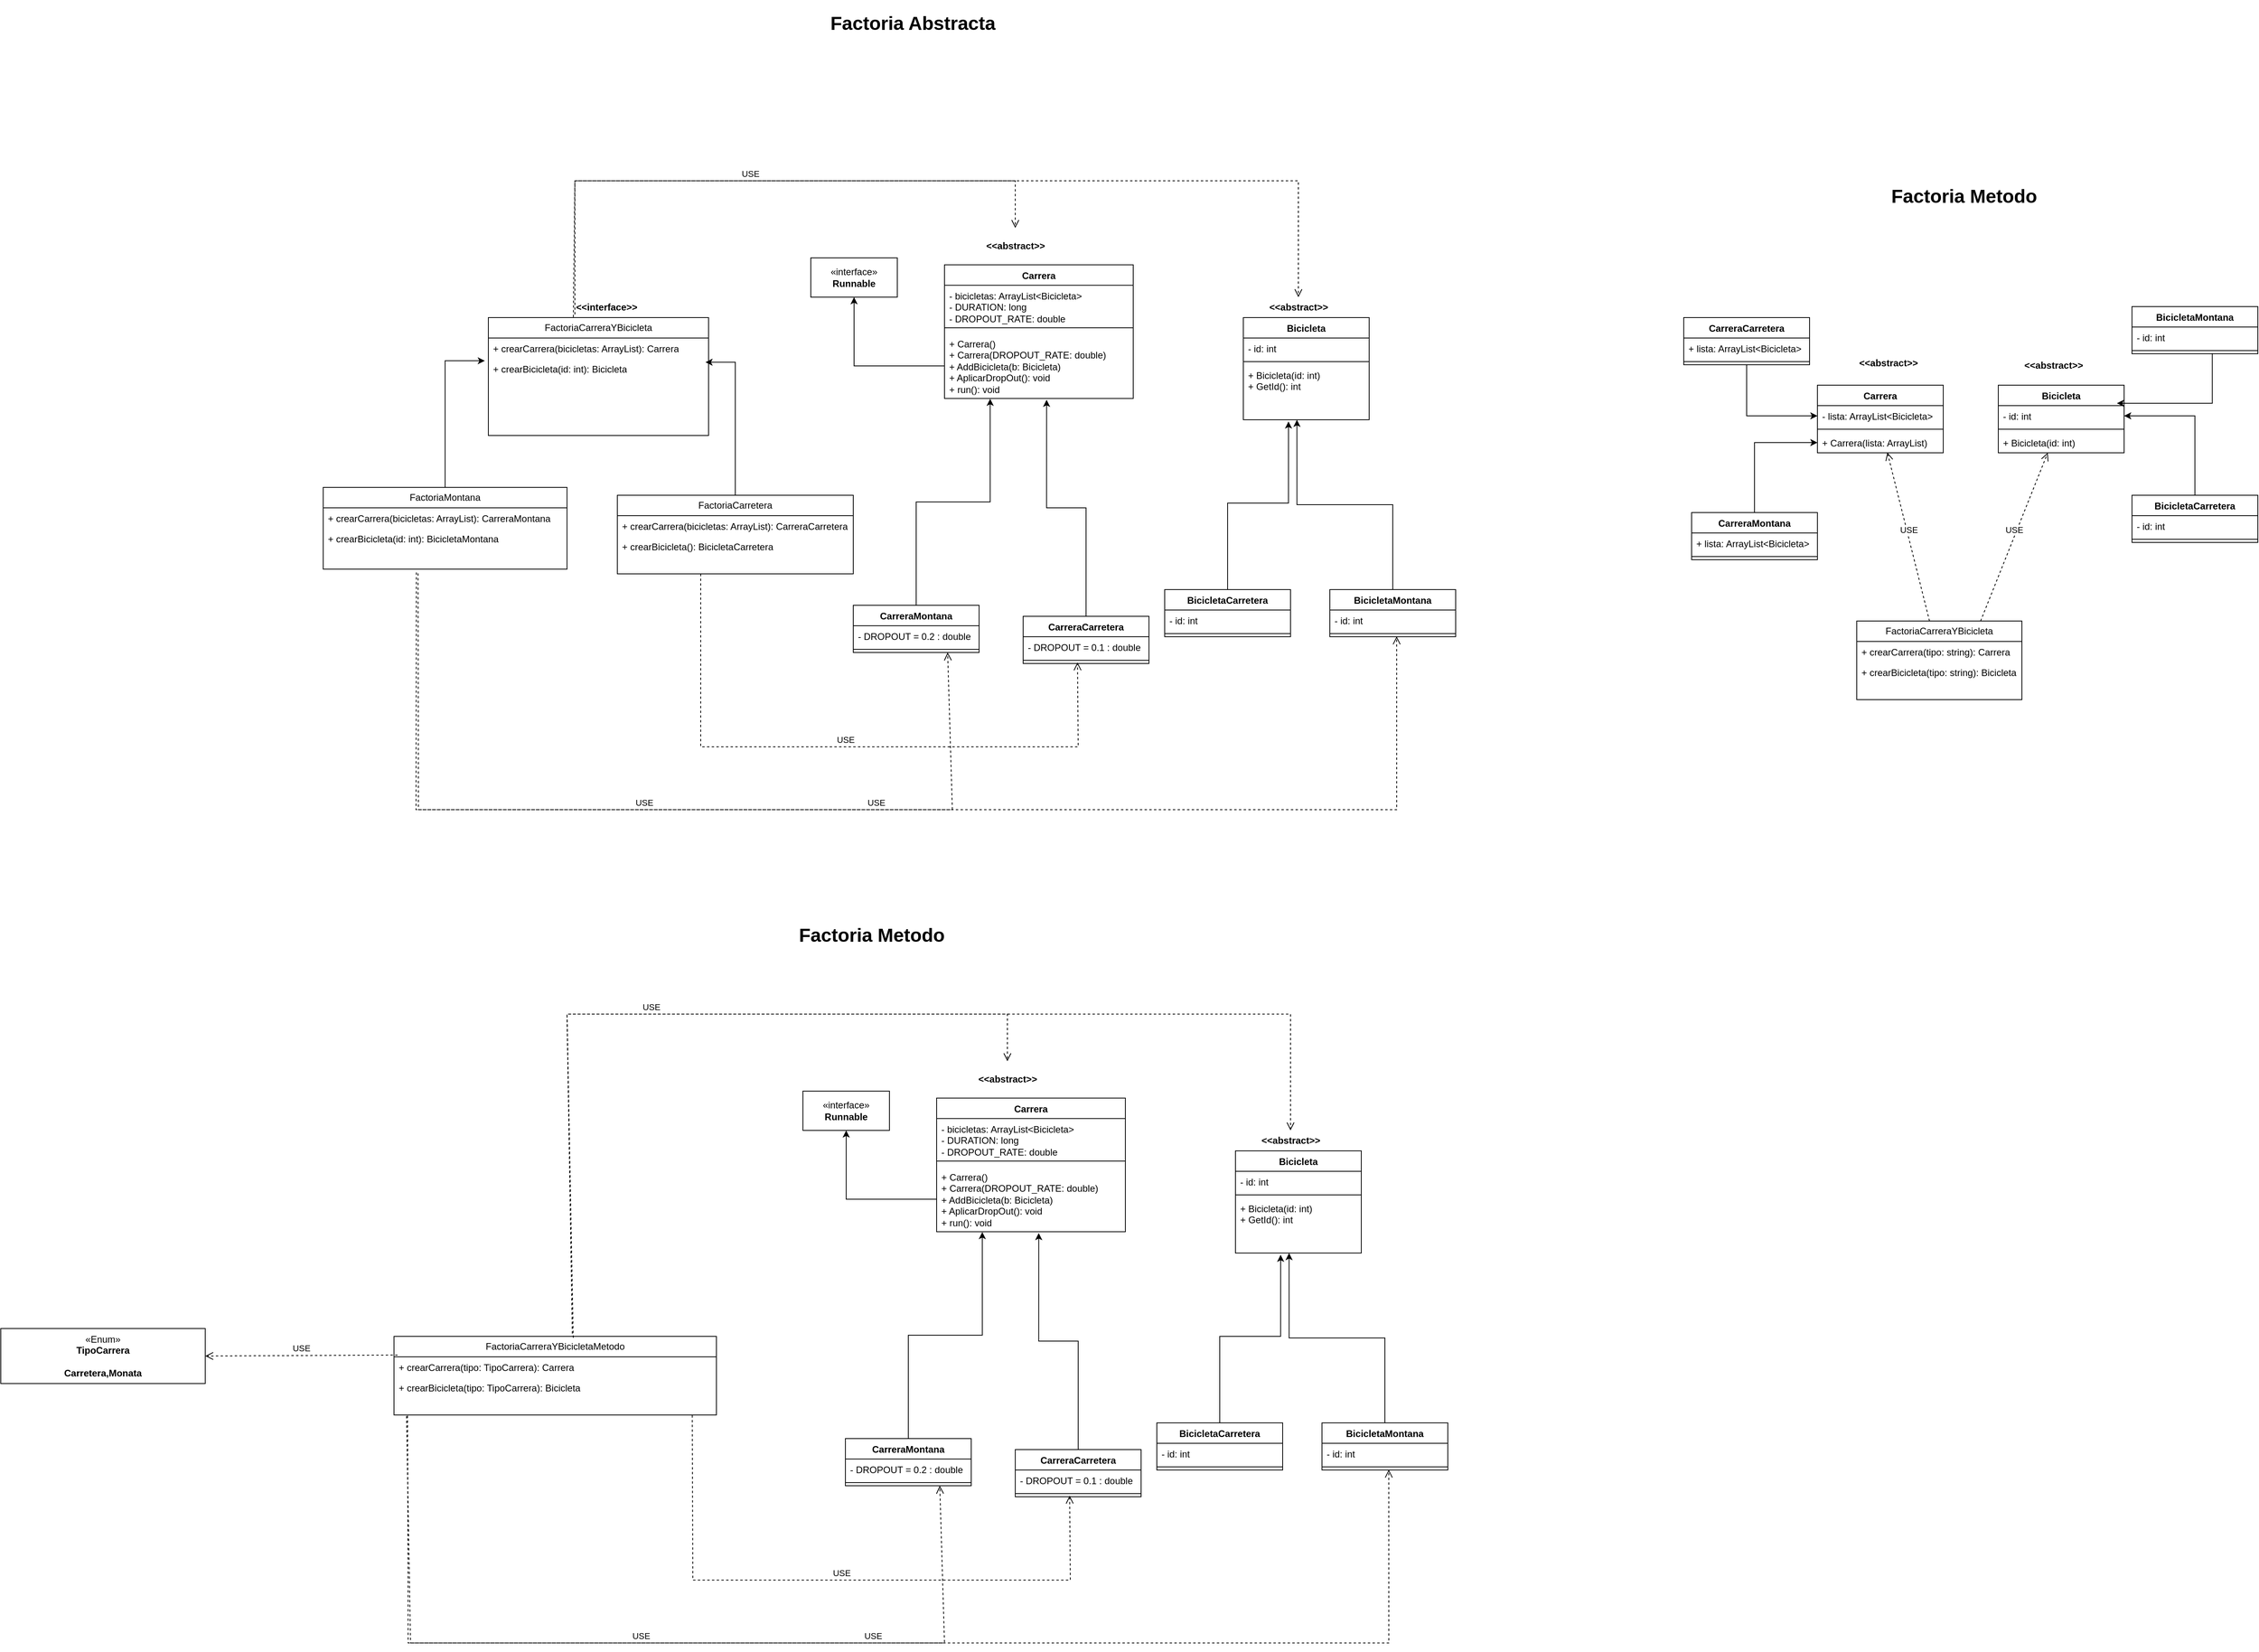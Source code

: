 <mxfile version="23.1.5" type="device">
  <diagram id="C5RBs43oDa-KdzZeNtuy" name="Page-1">
    <mxGraphModel dx="2347" dy="1071" grid="1" gridSize="10" guides="1" tooltips="1" connect="1" arrows="1" fold="1" page="0" pageScale="1" pageWidth="827" pageHeight="1169" math="0" shadow="0">
      <root>
        <mxCell id="WIyWlLk6GJQsqaUBKTNV-0" />
        <mxCell id="WIyWlLk6GJQsqaUBKTNV-1" parent="WIyWlLk6GJQsqaUBKTNV-0" />
        <mxCell id="eIwMA6RZp4UQQGY7Jjtt-12" value="FactoriaMontana" style="swimlane;fontStyle=0;childLayout=stackLayout;horizontal=1;startSize=26;fillColor=none;horizontalStack=0;resizeParent=1;resizeParentMax=0;resizeLast=0;collapsible=1;marginBottom=0;whiteSpace=wrap;html=1;" parent="WIyWlLk6GJQsqaUBKTNV-1" vertex="1">
          <mxGeometry x="-600" y="510" width="310" height="104" as="geometry" />
        </mxCell>
        <mxCell id="eIwMA6RZp4UQQGY7Jjtt-13" value="+ crearCarrera(bicicletas: ArrayList): CarreraMontana" style="text;strokeColor=none;fillColor=none;align=left;verticalAlign=top;spacingLeft=4;spacingRight=4;overflow=hidden;rotatable=0;points=[[0,0.5],[1,0.5]];portConstraint=eastwest;whiteSpace=wrap;html=1;" parent="eIwMA6RZp4UQQGY7Jjtt-12" vertex="1">
          <mxGeometry y="26" width="310" height="26" as="geometry" />
        </mxCell>
        <mxCell id="eIwMA6RZp4UQQGY7Jjtt-14" value="+ crearBicicleta(id: int): BicicletaMontana" style="text;strokeColor=none;fillColor=none;align=left;verticalAlign=top;spacingLeft=4;spacingRight=4;overflow=hidden;rotatable=0;points=[[0,0.5],[1,0.5]];portConstraint=eastwest;whiteSpace=wrap;html=1;" parent="eIwMA6RZp4UQQGY7Jjtt-12" vertex="1">
          <mxGeometry y="52" width="310" height="52" as="geometry" />
        </mxCell>
        <mxCell id="eIwMA6RZp4UQQGY7Jjtt-15" value="FactoriaCarretera" style="swimlane;fontStyle=0;childLayout=stackLayout;horizontal=1;startSize=26;fillColor=none;horizontalStack=0;resizeParent=1;resizeParentMax=0;resizeLast=0;collapsible=1;marginBottom=0;whiteSpace=wrap;html=1;" parent="WIyWlLk6GJQsqaUBKTNV-1" vertex="1">
          <mxGeometry x="-226" y="520" width="300" height="100" as="geometry" />
        </mxCell>
        <mxCell id="eIwMA6RZp4UQQGY7Jjtt-16" value="+ crearCarrera(bicicletas: ArrayList): CarreraCarretera" style="text;strokeColor=none;fillColor=none;align=left;verticalAlign=top;spacingLeft=4;spacingRight=4;overflow=hidden;rotatable=0;points=[[0,0.5],[1,0.5]];portConstraint=eastwest;whiteSpace=wrap;html=1;" parent="eIwMA6RZp4UQQGY7Jjtt-15" vertex="1">
          <mxGeometry y="26" width="300" height="26" as="geometry" />
        </mxCell>
        <mxCell id="eIwMA6RZp4UQQGY7Jjtt-17" value="+ crearBicicleta(): BicicletaCarretera" style="text;strokeColor=none;fillColor=none;align=left;verticalAlign=top;spacingLeft=4;spacingRight=4;overflow=hidden;rotatable=0;points=[[0,0.5],[1,0.5]];portConstraint=eastwest;whiteSpace=wrap;html=1;" parent="eIwMA6RZp4UQQGY7Jjtt-15" vertex="1">
          <mxGeometry y="52" width="300" height="48" as="geometry" />
        </mxCell>
        <mxCell id="eIwMA6RZp4UQQGY7Jjtt-20" style="edgeStyle=orthogonalEdgeStyle;rounded=0;orthogonalLoop=1;jettySize=auto;html=1;entryX=-0.016;entryY=0.03;entryDx=0;entryDy=0;entryPerimeter=0;" parent="WIyWlLk6GJQsqaUBKTNV-1" source="eIwMA6RZp4UQQGY7Jjtt-12" target="eIwMA6RZp4UQQGY7Jjtt-2" edge="1">
          <mxGeometry relative="1" as="geometry" />
        </mxCell>
        <mxCell id="eIwMA6RZp4UQQGY7Jjtt-21" style="edgeStyle=orthogonalEdgeStyle;rounded=0;orthogonalLoop=1;jettySize=auto;html=1;entryX=0.986;entryY=0.049;entryDx=0;entryDy=0;entryPerimeter=0;" parent="WIyWlLk6GJQsqaUBKTNV-1" source="eIwMA6RZp4UQQGY7Jjtt-15" target="eIwMA6RZp4UQQGY7Jjtt-2" edge="1">
          <mxGeometry relative="1" as="geometry" />
        </mxCell>
        <mxCell id="eIwMA6RZp4UQQGY7Jjtt-30" style="edgeStyle=orthogonalEdgeStyle;rounded=0;orthogonalLoop=1;jettySize=auto;html=1;entryX=0.242;entryY=1.005;entryDx=0;entryDy=0;entryPerimeter=0;" parent="WIyWlLk6GJQsqaUBKTNV-1" source="eIwMA6RZp4UQQGY7Jjtt-22" target="eIwMA6RZp4UQQGY7Jjtt-7" edge="1">
          <mxGeometry relative="1" as="geometry" />
        </mxCell>
        <mxCell id="eIwMA6RZp4UQQGY7Jjtt-22" value="CarreraMontana" style="swimlane;fontStyle=1;align=center;verticalAlign=top;childLayout=stackLayout;horizontal=1;startSize=26;horizontalStack=0;resizeParent=1;resizeParentMax=0;resizeLast=0;collapsible=1;marginBottom=0;whiteSpace=wrap;html=1;" parent="WIyWlLk6GJQsqaUBKTNV-1" vertex="1">
          <mxGeometry x="74" y="660" width="160" height="60" as="geometry" />
        </mxCell>
        <mxCell id="eIwMA6RZp4UQQGY7Jjtt-23" value="- DROPOUT = 0.2 : double" style="text;strokeColor=none;fillColor=none;align=left;verticalAlign=top;spacingLeft=4;spacingRight=4;overflow=hidden;rotatable=0;points=[[0,0.5],[1,0.5]];portConstraint=eastwest;whiteSpace=wrap;html=1;" parent="eIwMA6RZp4UQQGY7Jjtt-22" vertex="1">
          <mxGeometry y="26" width="160" height="26" as="geometry" />
        </mxCell>
        <mxCell id="eIwMA6RZp4UQQGY7Jjtt-24" value="" style="line;strokeWidth=1;fillColor=none;align=left;verticalAlign=middle;spacingTop=-1;spacingLeft=3;spacingRight=3;rotatable=0;labelPosition=right;points=[];portConstraint=eastwest;strokeColor=inherit;" parent="eIwMA6RZp4UQQGY7Jjtt-22" vertex="1">
          <mxGeometry y="52" width="160" height="8" as="geometry" />
        </mxCell>
        <mxCell id="eIwMA6RZp4UQQGY7Jjtt-26" value="CarreraCarretera" style="swimlane;fontStyle=1;align=center;verticalAlign=top;childLayout=stackLayout;horizontal=1;startSize=26;horizontalStack=0;resizeParent=1;resizeParentMax=0;resizeLast=0;collapsible=1;marginBottom=0;whiteSpace=wrap;html=1;" parent="WIyWlLk6GJQsqaUBKTNV-1" vertex="1">
          <mxGeometry x="290" y="674" width="160" height="60" as="geometry" />
        </mxCell>
        <mxCell id="eIwMA6RZp4UQQGY7Jjtt-27" value="- DROPOUT = 0.1 : double" style="text;strokeColor=none;fillColor=none;align=left;verticalAlign=top;spacingLeft=4;spacingRight=4;overflow=hidden;rotatable=0;points=[[0,0.5],[1,0.5]];portConstraint=eastwest;whiteSpace=wrap;html=1;" parent="eIwMA6RZp4UQQGY7Jjtt-26" vertex="1">
          <mxGeometry y="26" width="160" height="26" as="geometry" />
        </mxCell>
        <mxCell id="eIwMA6RZp4UQQGY7Jjtt-28" value="" style="line;strokeWidth=1;fillColor=none;align=left;verticalAlign=middle;spacingTop=-1;spacingLeft=3;spacingRight=3;rotatable=0;labelPosition=right;points=[];portConstraint=eastwest;strokeColor=inherit;" parent="eIwMA6RZp4UQQGY7Jjtt-26" vertex="1">
          <mxGeometry y="52" width="160" height="8" as="geometry" />
        </mxCell>
        <mxCell id="eIwMA6RZp4UQQGY7Jjtt-31" style="edgeStyle=orthogonalEdgeStyle;rounded=0;orthogonalLoop=1;jettySize=auto;html=1;entryX=0.541;entryY=1.02;entryDx=0;entryDy=0;entryPerimeter=0;" parent="WIyWlLk6GJQsqaUBKTNV-1" source="eIwMA6RZp4UQQGY7Jjtt-26" target="eIwMA6RZp4UQQGY7Jjtt-7" edge="1">
          <mxGeometry relative="1" as="geometry">
            <mxPoint x="310" y="400" as="targetPoint" />
            <Array as="points">
              <mxPoint x="370" y="536" />
              <mxPoint x="320" y="536" />
            </Array>
          </mxGeometry>
        </mxCell>
        <mxCell id="eIwMA6RZp4UQQGY7Jjtt-41" style="edgeStyle=orthogonalEdgeStyle;rounded=0;orthogonalLoop=1;jettySize=auto;html=1;entryX=0.359;entryY=1.031;entryDx=0;entryDy=0;entryPerimeter=0;" parent="WIyWlLk6GJQsqaUBKTNV-1" source="eIwMA6RZp4UQQGY7Jjtt-32" target="eIwMA6RZp4UQQGY7Jjtt-11" edge="1">
          <mxGeometry relative="1" as="geometry">
            <Array as="points">
              <mxPoint x="550" y="530" />
              <mxPoint x="627" y="530" />
            </Array>
          </mxGeometry>
        </mxCell>
        <mxCell id="eIwMA6RZp4UQQGY7Jjtt-32" value="BicicletaCarretera" style="swimlane;fontStyle=1;align=center;verticalAlign=top;childLayout=stackLayout;horizontal=1;startSize=26;horizontalStack=0;resizeParent=1;resizeParentMax=0;resizeLast=0;collapsible=1;marginBottom=0;whiteSpace=wrap;html=1;" parent="WIyWlLk6GJQsqaUBKTNV-1" vertex="1">
          <mxGeometry x="470" y="640" width="160" height="60" as="geometry" />
        </mxCell>
        <mxCell id="eIwMA6RZp4UQQGY7Jjtt-33" value="- id: int" style="text;strokeColor=none;fillColor=none;align=left;verticalAlign=top;spacingLeft=4;spacingRight=4;overflow=hidden;rotatable=0;points=[[0,0.5],[1,0.5]];portConstraint=eastwest;whiteSpace=wrap;html=1;" parent="eIwMA6RZp4UQQGY7Jjtt-32" vertex="1">
          <mxGeometry y="26" width="160" height="26" as="geometry" />
        </mxCell>
        <mxCell id="eIwMA6RZp4UQQGY7Jjtt-34" value="" style="line;strokeWidth=1;fillColor=none;align=left;verticalAlign=middle;spacingTop=-1;spacingLeft=3;spacingRight=3;rotatable=0;labelPosition=right;points=[];portConstraint=eastwest;strokeColor=inherit;" parent="eIwMA6RZp4UQQGY7Jjtt-32" vertex="1">
          <mxGeometry y="52" width="160" height="8" as="geometry" />
        </mxCell>
        <mxCell id="eIwMA6RZp4UQQGY7Jjtt-40" style="edgeStyle=orthogonalEdgeStyle;rounded=0;orthogonalLoop=1;jettySize=auto;html=1;entryX=0.426;entryY=1;entryDx=0;entryDy=0;entryPerimeter=0;" parent="WIyWlLk6GJQsqaUBKTNV-1" source="eIwMA6RZp4UQQGY7Jjtt-36" target="eIwMA6RZp4UQQGY7Jjtt-11" edge="1">
          <mxGeometry relative="1" as="geometry" />
        </mxCell>
        <mxCell id="eIwMA6RZp4UQQGY7Jjtt-36" value="BicicletaMontana" style="swimlane;fontStyle=1;align=center;verticalAlign=top;childLayout=stackLayout;horizontal=1;startSize=26;horizontalStack=0;resizeParent=1;resizeParentMax=0;resizeLast=0;collapsible=1;marginBottom=0;whiteSpace=wrap;html=1;" parent="WIyWlLk6GJQsqaUBKTNV-1" vertex="1">
          <mxGeometry x="680" y="640" width="160" height="60" as="geometry" />
        </mxCell>
        <mxCell id="eIwMA6RZp4UQQGY7Jjtt-37" value="- id: int" style="text;strokeColor=none;fillColor=none;align=left;verticalAlign=top;spacingLeft=4;spacingRight=4;overflow=hidden;rotatable=0;points=[[0,0.5],[1,0.5]];portConstraint=eastwest;whiteSpace=wrap;html=1;" parent="eIwMA6RZp4UQQGY7Jjtt-36" vertex="1">
          <mxGeometry y="26" width="160" height="26" as="geometry" />
        </mxCell>
        <mxCell id="eIwMA6RZp4UQQGY7Jjtt-38" value="" style="line;strokeWidth=1;fillColor=none;align=left;verticalAlign=middle;spacingTop=-1;spacingLeft=3;spacingRight=3;rotatable=0;labelPosition=right;points=[];portConstraint=eastwest;strokeColor=inherit;" parent="eIwMA6RZp4UQQGY7Jjtt-36" vertex="1">
          <mxGeometry y="52" width="160" height="8" as="geometry" />
        </mxCell>
        <mxCell id="eIwMA6RZp4UQQGY7Jjtt-48" value="&lt;h1&gt;Factoria Abstracta&lt;/h1&gt;&lt;p&gt;&lt;br&gt;&lt;/p&gt;" style="text;html=1;spacing=5;spacingTop=-20;whiteSpace=wrap;overflow=hidden;rounded=0;" parent="WIyWlLk6GJQsqaUBKTNV-1" vertex="1">
          <mxGeometry x="40" y="-100" width="323" height="64" as="geometry" />
        </mxCell>
        <mxCell id="eIwMA6RZp4UQQGY7Jjtt-49" value="FactoriaCarreraYBicicleta" style="swimlane;fontStyle=0;childLayout=stackLayout;horizontal=1;startSize=26;fillColor=none;horizontalStack=0;resizeParent=1;resizeParentMax=0;resizeLast=0;collapsible=1;marginBottom=0;whiteSpace=wrap;html=1;" parent="WIyWlLk6GJQsqaUBKTNV-1" vertex="1">
          <mxGeometry x="1350" y="680" width="210" height="100" as="geometry" />
        </mxCell>
        <mxCell id="eIwMA6RZp4UQQGY7Jjtt-50" value="+ crearCarrera(tipo: string): Carrera" style="text;strokeColor=none;fillColor=none;align=left;verticalAlign=top;spacingLeft=4;spacingRight=4;overflow=hidden;rotatable=0;points=[[0,0.5],[1,0.5]];portConstraint=eastwest;whiteSpace=wrap;html=1;" parent="eIwMA6RZp4UQQGY7Jjtt-49" vertex="1">
          <mxGeometry y="26" width="210" height="26" as="geometry" />
        </mxCell>
        <mxCell id="eIwMA6RZp4UQQGY7Jjtt-51" value="+ crearBicicleta(tipo: string): Bicicleta" style="text;strokeColor=none;fillColor=none;align=left;verticalAlign=top;spacingLeft=4;spacingRight=4;overflow=hidden;rotatable=0;points=[[0,0.5],[1,0.5]];portConstraint=eastwest;whiteSpace=wrap;html=1;" parent="eIwMA6RZp4UQQGY7Jjtt-49" vertex="1">
          <mxGeometry y="52" width="210" height="48" as="geometry" />
        </mxCell>
        <mxCell id="eIwMA6RZp4UQQGY7Jjtt-52" value="Carrera&lt;div&gt;&lt;br/&gt;&lt;/div&gt;" style="swimlane;fontStyle=1;align=center;verticalAlign=top;childLayout=stackLayout;horizontal=1;startSize=26;horizontalStack=0;resizeParent=1;resizeParentMax=0;resizeLast=0;collapsible=1;marginBottom=0;whiteSpace=wrap;html=1;" parent="WIyWlLk6GJQsqaUBKTNV-1" vertex="1">
          <mxGeometry x="1300" y="380" width="160" height="86" as="geometry" />
        </mxCell>
        <mxCell id="eIwMA6RZp4UQQGY7Jjtt-53" value="- lista: ArrayList&amp;lt;Bicicleta&amp;gt;" style="text;strokeColor=none;fillColor=none;align=left;verticalAlign=top;spacingLeft=4;spacingRight=4;overflow=hidden;rotatable=0;points=[[0,0.5],[1,0.5]];portConstraint=eastwest;whiteSpace=wrap;html=1;" parent="eIwMA6RZp4UQQGY7Jjtt-52" vertex="1">
          <mxGeometry y="26" width="160" height="26" as="geometry" />
        </mxCell>
        <mxCell id="eIwMA6RZp4UQQGY7Jjtt-54" value="" style="line;strokeWidth=1;fillColor=none;align=left;verticalAlign=middle;spacingTop=-1;spacingLeft=3;spacingRight=3;rotatable=0;labelPosition=right;points=[];portConstraint=eastwest;strokeColor=inherit;" parent="eIwMA6RZp4UQQGY7Jjtt-52" vertex="1">
          <mxGeometry y="52" width="160" height="8" as="geometry" />
        </mxCell>
        <mxCell id="eIwMA6RZp4UQQGY7Jjtt-55" value="+ Carrera(lista: ArrayList)" style="text;strokeColor=none;fillColor=none;align=left;verticalAlign=top;spacingLeft=4;spacingRight=4;overflow=hidden;rotatable=0;points=[[0,0.5],[1,0.5]];portConstraint=eastwest;whiteSpace=wrap;html=1;" parent="eIwMA6RZp4UQQGY7Jjtt-52" vertex="1">
          <mxGeometry y="60" width="160" height="26" as="geometry" />
        </mxCell>
        <mxCell id="eIwMA6RZp4UQQGY7Jjtt-56" value="Bicicleta&lt;div&gt;&lt;br/&gt;&lt;/div&gt;" style="swimlane;fontStyle=1;align=center;verticalAlign=top;childLayout=stackLayout;horizontal=1;startSize=26;horizontalStack=0;resizeParent=1;resizeParentMax=0;resizeLast=0;collapsible=1;marginBottom=0;whiteSpace=wrap;html=1;" parent="WIyWlLk6GJQsqaUBKTNV-1" vertex="1">
          <mxGeometry x="1530" y="380" width="160" height="86" as="geometry" />
        </mxCell>
        <mxCell id="eIwMA6RZp4UQQGY7Jjtt-57" value="- id: int" style="text;strokeColor=none;fillColor=none;align=left;verticalAlign=top;spacingLeft=4;spacingRight=4;overflow=hidden;rotatable=0;points=[[0,0.5],[1,0.5]];portConstraint=eastwest;whiteSpace=wrap;html=1;" parent="eIwMA6RZp4UQQGY7Jjtt-56" vertex="1">
          <mxGeometry y="26" width="160" height="26" as="geometry" />
        </mxCell>
        <mxCell id="eIwMA6RZp4UQQGY7Jjtt-58" value="" style="line;strokeWidth=1;fillColor=none;align=left;verticalAlign=middle;spacingTop=-1;spacingLeft=3;spacingRight=3;rotatable=0;labelPosition=right;points=[];portConstraint=eastwest;strokeColor=inherit;" parent="eIwMA6RZp4UQQGY7Jjtt-56" vertex="1">
          <mxGeometry y="52" width="160" height="8" as="geometry" />
        </mxCell>
        <mxCell id="eIwMA6RZp4UQQGY7Jjtt-59" value="+ Bicicleta(id: int)" style="text;strokeColor=none;fillColor=none;align=left;verticalAlign=top;spacingLeft=4;spacingRight=4;overflow=hidden;rotatable=0;points=[[0,0.5],[1,0.5]];portConstraint=eastwest;whiteSpace=wrap;html=1;" parent="eIwMA6RZp4UQQGY7Jjtt-56" vertex="1">
          <mxGeometry y="60" width="160" height="26" as="geometry" />
        </mxCell>
        <mxCell id="eIwMA6RZp4UQQGY7Jjtt-68" style="edgeStyle=orthogonalEdgeStyle;rounded=0;orthogonalLoop=1;jettySize=auto;html=1;" parent="WIyWlLk6GJQsqaUBKTNV-1" source="eIwMA6RZp4UQQGY7Jjtt-69" target="eIwMA6RZp4UQQGY7Jjtt-55" edge="1">
          <mxGeometry relative="1" as="geometry" />
        </mxCell>
        <mxCell id="eIwMA6RZp4UQQGY7Jjtt-69" value="CarreraMontana" style="swimlane;fontStyle=1;align=center;verticalAlign=top;childLayout=stackLayout;horizontal=1;startSize=26;horizontalStack=0;resizeParent=1;resizeParentMax=0;resizeLast=0;collapsible=1;marginBottom=0;whiteSpace=wrap;html=1;" parent="WIyWlLk6GJQsqaUBKTNV-1" vertex="1">
          <mxGeometry x="1140" y="542" width="160" height="60" as="geometry" />
        </mxCell>
        <mxCell id="eIwMA6RZp4UQQGY7Jjtt-70" value="+ lista: ArrayList&amp;lt;Bicicleta&amp;gt;" style="text;strokeColor=none;fillColor=none;align=left;verticalAlign=top;spacingLeft=4;spacingRight=4;overflow=hidden;rotatable=0;points=[[0,0.5],[1,0.5]];portConstraint=eastwest;whiteSpace=wrap;html=1;" parent="eIwMA6RZp4UQQGY7Jjtt-69" vertex="1">
          <mxGeometry y="26" width="160" height="26" as="geometry" />
        </mxCell>
        <mxCell id="eIwMA6RZp4UQQGY7Jjtt-71" value="" style="line;strokeWidth=1;fillColor=none;align=left;verticalAlign=middle;spacingTop=-1;spacingLeft=3;spacingRight=3;rotatable=0;labelPosition=right;points=[];portConstraint=eastwest;strokeColor=inherit;" parent="eIwMA6RZp4UQQGY7Jjtt-69" vertex="1">
          <mxGeometry y="52" width="160" height="8" as="geometry" />
        </mxCell>
        <mxCell id="eIwMA6RZp4UQQGY7Jjtt-73" value="CarreraCarretera" style="swimlane;fontStyle=1;align=center;verticalAlign=top;childLayout=stackLayout;horizontal=1;startSize=26;horizontalStack=0;resizeParent=1;resizeParentMax=0;resizeLast=0;collapsible=1;marginBottom=0;whiteSpace=wrap;html=1;" parent="WIyWlLk6GJQsqaUBKTNV-1" vertex="1">
          <mxGeometry x="1130" y="294" width="160" height="60" as="geometry" />
        </mxCell>
        <mxCell id="eIwMA6RZp4UQQGY7Jjtt-74" value="+ lista: ArrayList&amp;lt;Bicicleta&amp;gt;" style="text;strokeColor=none;fillColor=none;align=left;verticalAlign=top;spacingLeft=4;spacingRight=4;overflow=hidden;rotatable=0;points=[[0,0.5],[1,0.5]];portConstraint=eastwest;whiteSpace=wrap;html=1;" parent="eIwMA6RZp4UQQGY7Jjtt-73" vertex="1">
          <mxGeometry y="26" width="160" height="26" as="geometry" />
        </mxCell>
        <mxCell id="eIwMA6RZp4UQQGY7Jjtt-75" value="" style="line;strokeWidth=1;fillColor=none;align=left;verticalAlign=middle;spacingTop=-1;spacingLeft=3;spacingRight=3;rotatable=0;labelPosition=right;points=[];portConstraint=eastwest;strokeColor=inherit;" parent="eIwMA6RZp4UQQGY7Jjtt-73" vertex="1">
          <mxGeometry y="52" width="160" height="8" as="geometry" />
        </mxCell>
        <mxCell id="eIwMA6RZp4UQQGY7Jjtt-77" style="edgeStyle=orthogonalEdgeStyle;rounded=0;orthogonalLoop=1;jettySize=auto;html=1;entryX=0;entryY=0.5;entryDx=0;entryDy=0;" parent="WIyWlLk6GJQsqaUBKTNV-1" source="eIwMA6RZp4UQQGY7Jjtt-73" target="eIwMA6RZp4UQQGY7Jjtt-53" edge="1">
          <mxGeometry relative="1" as="geometry" />
        </mxCell>
        <mxCell id="eIwMA6RZp4UQQGY7Jjtt-78" style="edgeStyle=orthogonalEdgeStyle;rounded=0;orthogonalLoop=1;jettySize=auto;html=1;entryX=1;entryY=0.5;entryDx=0;entryDy=0;" parent="WIyWlLk6GJQsqaUBKTNV-1" source="eIwMA6RZp4UQQGY7Jjtt-79" target="eIwMA6RZp4UQQGY7Jjtt-57" edge="1">
          <mxGeometry relative="1" as="geometry" />
        </mxCell>
        <mxCell id="eIwMA6RZp4UQQGY7Jjtt-79" value="BicicletaCarretera" style="swimlane;fontStyle=1;align=center;verticalAlign=top;childLayout=stackLayout;horizontal=1;startSize=26;horizontalStack=0;resizeParent=1;resizeParentMax=0;resizeLast=0;collapsible=1;marginBottom=0;whiteSpace=wrap;html=1;" parent="WIyWlLk6GJQsqaUBKTNV-1" vertex="1">
          <mxGeometry x="1700" y="520" width="160" height="60" as="geometry" />
        </mxCell>
        <mxCell id="eIwMA6RZp4UQQGY7Jjtt-80" value="- id: int" style="text;strokeColor=none;fillColor=none;align=left;verticalAlign=top;spacingLeft=4;spacingRight=4;overflow=hidden;rotatable=0;points=[[0,0.5],[1,0.5]];portConstraint=eastwest;whiteSpace=wrap;html=1;" parent="eIwMA6RZp4UQQGY7Jjtt-79" vertex="1">
          <mxGeometry y="26" width="160" height="26" as="geometry" />
        </mxCell>
        <mxCell id="eIwMA6RZp4UQQGY7Jjtt-81" value="" style="line;strokeWidth=1;fillColor=none;align=left;verticalAlign=middle;spacingTop=-1;spacingLeft=3;spacingRight=3;rotatable=0;labelPosition=right;points=[];portConstraint=eastwest;strokeColor=inherit;" parent="eIwMA6RZp4UQQGY7Jjtt-79" vertex="1">
          <mxGeometry y="52" width="160" height="8" as="geometry" />
        </mxCell>
        <mxCell id="eIwMA6RZp4UQQGY7Jjtt-83" style="edgeStyle=orthogonalEdgeStyle;rounded=0;orthogonalLoop=1;jettySize=auto;html=1;entryX=0.943;entryY=-0.117;entryDx=0;entryDy=0;entryPerimeter=0;exitX=0.638;exitY=0.928;exitDx=0;exitDy=0;exitPerimeter=0;" parent="WIyWlLk6GJQsqaUBKTNV-1" source="eIwMA6RZp4UQQGY7Jjtt-86" target="eIwMA6RZp4UQQGY7Jjtt-57" edge="1">
          <mxGeometry relative="1" as="geometry">
            <mxPoint x="1795.947" y="366" as="sourcePoint" />
            <mxPoint x="1706" y="419.0" as="targetPoint" />
          </mxGeometry>
        </mxCell>
        <mxCell id="eIwMA6RZp4UQQGY7Jjtt-84" value="BicicletaMontana" style="swimlane;fontStyle=1;align=center;verticalAlign=top;childLayout=stackLayout;horizontal=1;startSize=26;horizontalStack=0;resizeParent=1;resizeParentMax=0;resizeLast=0;collapsible=1;marginBottom=0;whiteSpace=wrap;html=1;" parent="WIyWlLk6GJQsqaUBKTNV-1" vertex="1">
          <mxGeometry x="1700" y="280" width="160" height="60" as="geometry" />
        </mxCell>
        <mxCell id="eIwMA6RZp4UQQGY7Jjtt-85" value="- id: int" style="text;strokeColor=none;fillColor=none;align=left;verticalAlign=top;spacingLeft=4;spacingRight=4;overflow=hidden;rotatable=0;points=[[0,0.5],[1,0.5]];portConstraint=eastwest;whiteSpace=wrap;html=1;" parent="eIwMA6RZp4UQQGY7Jjtt-84" vertex="1">
          <mxGeometry y="26" width="160" height="26" as="geometry" />
        </mxCell>
        <mxCell id="eIwMA6RZp4UQQGY7Jjtt-86" value="" style="line;strokeWidth=1;fillColor=none;align=left;verticalAlign=middle;spacingTop=-1;spacingLeft=3;spacingRight=3;rotatable=0;labelPosition=right;points=[];portConstraint=eastwest;strokeColor=inherit;" parent="eIwMA6RZp4UQQGY7Jjtt-84" vertex="1">
          <mxGeometry y="52" width="160" height="8" as="geometry" />
        </mxCell>
        <mxCell id="eIwMA6RZp4UQQGY7Jjtt-89" value="&amp;lt;&amp;lt;abstract&amp;gt;&amp;gt;" style="text;align=center;fontStyle=1;verticalAlign=middle;spacingLeft=3;spacingRight=3;strokeColor=none;rotatable=0;points=[[0,0.5],[1,0.5]];portConstraint=eastwest;html=1;" parent="WIyWlLk6GJQsqaUBKTNV-1" vertex="1">
          <mxGeometry x="1560" y="342" width="80" height="26" as="geometry" />
        </mxCell>
        <mxCell id="eIwMA6RZp4UQQGY7Jjtt-90" value="&amp;lt;&amp;lt;abstract&amp;gt;&amp;gt;" style="text;align=center;fontStyle=1;verticalAlign=middle;spacingLeft=3;spacingRight=3;strokeColor=none;rotatable=0;points=[[0,0.5],[1,0.5]];portConstraint=eastwest;html=1;" parent="WIyWlLk6GJQsqaUBKTNV-1" vertex="1">
          <mxGeometry x="1350" y="339" width="80" height="26" as="geometry" />
        </mxCell>
        <mxCell id="eIwMA6RZp4UQQGY7Jjtt-91" value="&lt;h1&gt;Factoria Metodo&lt;/h1&gt;" style="text;html=1;spacing=5;spacingTop=-20;whiteSpace=wrap;overflow=hidden;rounded=0;" parent="WIyWlLk6GJQsqaUBKTNV-1" vertex="1">
          <mxGeometry x="1389" y="120" width="261" height="80" as="geometry" />
        </mxCell>
        <mxCell id="eIwMA6RZp4UQQGY7Jjtt-94" value="USE" style="html=1;verticalAlign=bottom;endArrow=open;dashed=1;endSize=8;curved=0;rounded=0;entryX=0.75;entryY=1;entryDx=0;entryDy=0;exitX=0.382;exitY=1.082;exitDx=0;exitDy=0;exitPerimeter=0;" parent="WIyWlLk6GJQsqaUBKTNV-1" source="eIwMA6RZp4UQQGY7Jjtt-14" target="eIwMA6RZp4UQQGY7Jjtt-22" edge="1">
          <mxGeometry relative="1" as="geometry">
            <mxPoint x="120" y="700" as="sourcePoint" />
            <mxPoint x="108.542" y="425" as="targetPoint" />
            <Array as="points">
              <mxPoint x="-482" y="920" />
              <mxPoint x="200" y="920" />
            </Array>
          </mxGeometry>
        </mxCell>
        <mxCell id="eIwMA6RZp4UQQGY7Jjtt-95" value="USE" style="html=1;verticalAlign=bottom;endArrow=open;dashed=1;endSize=8;curved=0;rounded=0;entryX=0.531;entryY=0.948;entryDx=0;entryDy=0;entryPerimeter=0;exitX=0.389;exitY=1.104;exitDx=0;exitDy=0;exitPerimeter=0;" parent="WIyWlLk6GJQsqaUBKTNV-1" source="eIwMA6RZp4UQQGY7Jjtt-14" target="eIwMA6RZp4UQQGY7Jjtt-38" edge="1">
          <mxGeometry relative="1" as="geometry">
            <mxPoint x="130" y="710" as="sourcePoint" />
            <mxPoint x="553.2" y="428.65" as="targetPoint" />
            <Array as="points">
              <mxPoint x="-479" y="920" />
              <mxPoint x="765" y="920" />
            </Array>
          </mxGeometry>
        </mxCell>
        <mxCell id="eIwMA6RZp4UQQGY7Jjtt-96" value="USE" style="html=1;verticalAlign=bottom;endArrow=open;dashed=1;endSize=8;curved=0;rounded=0;entryX=0.432;entryY=0.823;entryDx=0;entryDy=0;entryPerimeter=0;" parent="WIyWlLk6GJQsqaUBKTNV-1" target="eIwMA6RZp4UQQGY7Jjtt-28" edge="1">
          <mxGeometry relative="1" as="geometry">
            <mxPoint x="-120" y="620" as="sourcePoint" />
            <mxPoint x="291.68" y="426.076" as="targetPoint" />
            <Array as="points">
              <mxPoint x="-120" y="840" />
              <mxPoint x="360" y="840" />
            </Array>
          </mxGeometry>
        </mxCell>
        <mxCell id="eIwMA6RZp4UQQGY7Jjtt-98" value="USE" style="html=1;verticalAlign=bottom;endArrow=open;dashed=1;endSize=8;curved=0;rounded=0;exitX=0.386;exitY=-0.004;exitDx=0;exitDy=0;exitPerimeter=0;" parent="WIyWlLk6GJQsqaUBKTNV-1" source="eIwMA6RZp4UQQGY7Jjtt-0" target="eIwMA6RZp4UQQGY7Jjtt-45" edge="1">
          <mxGeometry relative="1" as="geometry">
            <mxPoint x="160" y="740" as="sourcePoint" />
            <mxPoint x="149" y="465" as="targetPoint" />
            <Array as="points">
              <mxPoint x="-280" y="120" />
              <mxPoint x="280" y="120" />
            </Array>
          </mxGeometry>
        </mxCell>
        <mxCell id="eIwMA6RZp4UQQGY7Jjtt-99" value="" style="html=1;verticalAlign=bottom;endArrow=open;dashed=1;endSize=8;curved=0;rounded=0;" parent="WIyWlLk6GJQsqaUBKTNV-1" target="eIwMA6RZp4UQQGY7Jjtt-44" edge="1">
          <mxGeometry relative="1" as="geometry">
            <mxPoint x="-280" y="290" as="sourcePoint" />
            <mxPoint x="-282.6" y="-31.79" as="targetPoint" />
            <Array as="points">
              <mxPoint x="-280" y="120" />
              <mxPoint x="640" y="120" />
            </Array>
          </mxGeometry>
        </mxCell>
        <mxCell id="eIwMA6RZp4UQQGY7Jjtt-101" value="USE" style="html=1;verticalAlign=bottom;endArrow=open;dashed=1;endSize=8;curved=0;rounded=0;exitX=0.75;exitY=0;exitDx=0;exitDy=0;" parent="WIyWlLk6GJQsqaUBKTNV-1" source="eIwMA6RZp4UQQGY7Jjtt-49" target="eIwMA6RZp4UQQGY7Jjtt-56" edge="1">
          <mxGeometry relative="1" as="geometry">
            <mxPoint x="1465" y="690" as="sourcePoint" />
            <mxPoint x="1290" y="280" as="targetPoint" />
          </mxGeometry>
        </mxCell>
        <mxCell id="eIwMA6RZp4UQQGY7Jjtt-100" value="USE" style="html=1;verticalAlign=bottom;endArrow=open;dashed=1;endSize=8;curved=0;rounded=0;entryX=0.556;entryY=0.986;entryDx=0;entryDy=0;entryPerimeter=0;" parent="WIyWlLk6GJQsqaUBKTNV-1" source="eIwMA6RZp4UQQGY7Jjtt-49" target="eIwMA6RZp4UQQGY7Jjtt-55" edge="1">
          <mxGeometry relative="1" as="geometry">
            <mxPoint x="1341" y="812" as="sourcePoint" />
            <mxPoint x="1280" y="270" as="targetPoint" />
          </mxGeometry>
        </mxCell>
        <mxCell id="0l2OsiBIS8iNwILE67JL-0" value="" style="group" parent="WIyWlLk6GJQsqaUBKTNV-1" vertex="1" connectable="0">
          <mxGeometry x="570" y="268" width="160" height="156" as="geometry" />
        </mxCell>
        <mxCell id="eIwMA6RZp4UQQGY7Jjtt-8" value="Bicicleta&lt;div&gt;&lt;br/&gt;&lt;/div&gt;" style="swimlane;fontStyle=1;align=center;verticalAlign=top;childLayout=stackLayout;horizontal=1;startSize=26;horizontalStack=0;resizeParent=1;resizeParentMax=0;resizeLast=0;collapsible=1;marginBottom=0;whiteSpace=wrap;html=1;" parent="0l2OsiBIS8iNwILE67JL-0" vertex="1">
          <mxGeometry y="26" width="160" height="130" as="geometry" />
        </mxCell>
        <mxCell id="eIwMA6RZp4UQQGY7Jjtt-9" value="- id: int" style="text;strokeColor=none;fillColor=none;align=left;verticalAlign=top;spacingLeft=4;spacingRight=4;overflow=hidden;rotatable=0;points=[[0,0.5],[1,0.5]];portConstraint=eastwest;whiteSpace=wrap;html=1;" parent="eIwMA6RZp4UQQGY7Jjtt-8" vertex="1">
          <mxGeometry y="26" width="160" height="26" as="geometry" />
        </mxCell>
        <mxCell id="eIwMA6RZp4UQQGY7Jjtt-10" value="" style="line;strokeWidth=1;fillColor=none;align=left;verticalAlign=middle;spacingTop=-1;spacingLeft=3;spacingRight=3;rotatable=0;labelPosition=right;points=[];portConstraint=eastwest;strokeColor=inherit;" parent="eIwMA6RZp4UQQGY7Jjtt-8" vertex="1">
          <mxGeometry y="52" width="160" height="8" as="geometry" />
        </mxCell>
        <mxCell id="eIwMA6RZp4UQQGY7Jjtt-11" value="+ Bicicleta(id: int)&lt;br&gt;+ GetId(): int" style="text;strokeColor=none;fillColor=none;align=left;verticalAlign=top;spacingLeft=4;spacingRight=4;overflow=hidden;rotatable=0;points=[[0,0.5],[1,0.5]];portConstraint=eastwest;whiteSpace=wrap;html=1;" parent="eIwMA6RZp4UQQGY7Jjtt-8" vertex="1">
          <mxGeometry y="60" width="160" height="70" as="geometry" />
        </mxCell>
        <mxCell id="eIwMA6RZp4UQQGY7Jjtt-44" value="&amp;lt;&amp;lt;abstract&amp;gt;&amp;gt;" style="text;align=center;fontStyle=1;verticalAlign=middle;spacingLeft=3;spacingRight=3;strokeColor=none;rotatable=0;points=[[0,0.5],[1,0.5]];portConstraint=eastwest;html=1;" parent="0l2OsiBIS8iNwILE67JL-0" vertex="1">
          <mxGeometry x="30" width="80" height="26" as="geometry" />
        </mxCell>
        <mxCell id="0l2OsiBIS8iNwILE67JL-1" value="" style="group" parent="WIyWlLk6GJQsqaUBKTNV-1" vertex="1" connectable="0">
          <mxGeometry x="190" y="180" width="240" height="216.893" as="geometry" />
        </mxCell>
        <mxCell id="eIwMA6RZp4UQQGY7Jjtt-4" value="Carrera&lt;div&gt;&lt;br/&gt;&lt;/div&gt;" style="swimlane;fontStyle=1;align=center;verticalAlign=top;childLayout=stackLayout;horizontal=1;startSize=26;horizontalStack=0;resizeParent=1;resizeParentMax=0;resizeLast=0;collapsible=1;marginBottom=0;whiteSpace=wrap;html=1;" parent="0l2OsiBIS8iNwILE67JL-1" vertex="1">
          <mxGeometry y="46.893" width="240" height="170.001" as="geometry" />
        </mxCell>
        <mxCell id="eIwMA6RZp4UQQGY7Jjtt-5" value="- bicicletas: ArrayList&amp;lt;Bicicleta&amp;gt;&lt;br&gt;- DURATION: long&lt;br&gt;- DROPOUT_RATE: double" style="text;strokeColor=none;fillColor=none;align=left;verticalAlign=top;spacingLeft=4;spacingRight=4;overflow=hidden;rotatable=0;points=[[0,0.5],[1,0.5]];portConstraint=eastwest;whiteSpace=wrap;html=1;" parent="eIwMA6RZp4UQQGY7Jjtt-4" vertex="1">
          <mxGeometry y="26" width="240" height="46.893" as="geometry" />
        </mxCell>
        <mxCell id="eIwMA6RZp4UQQGY7Jjtt-6" value="" style="line;strokeWidth=1;fillColor=none;align=left;verticalAlign=middle;spacingTop=-1;spacingLeft=3;spacingRight=3;rotatable=0;labelPosition=right;points=[];portConstraint=eastwest;strokeColor=inherit;" parent="eIwMA6RZp4UQQGY7Jjtt-4" vertex="1">
          <mxGeometry y="72.893" width="240" height="14.429" as="geometry" />
        </mxCell>
        <mxCell id="eIwMA6RZp4UQQGY7Jjtt-7" value="+ Carrera()&lt;br&gt;+ Carrera(DROPOUT_RATE: double)&lt;br&gt;+ AddBicicleta(b: Bicicleta)&lt;br&gt;+ AplicarDropOut(): void&lt;br&gt;+ run(): void" style="text;strokeColor=none;fillColor=none;align=left;verticalAlign=top;spacingLeft=4;spacingRight=4;overflow=hidden;rotatable=0;points=[[0,0.5],[1,0.5]];portConstraint=eastwest;whiteSpace=wrap;html=1;" parent="eIwMA6RZp4UQQGY7Jjtt-4" vertex="1">
          <mxGeometry y="87.321" width="240" height="82.68" as="geometry" />
        </mxCell>
        <mxCell id="eIwMA6RZp4UQQGY7Jjtt-45" value="&amp;lt;&amp;lt;abstract&amp;gt;&amp;gt;" style="text;align=center;fontStyle=1;verticalAlign=middle;spacingLeft=3;spacingRight=3;strokeColor=none;rotatable=0;points=[[0,0.5],[1,0.5]];portConstraint=eastwest;html=1;" parent="0l2OsiBIS8iNwILE67JL-1" vertex="1">
          <mxGeometry x="50" width="80" height="46.893" as="geometry" />
        </mxCell>
        <mxCell id="0l2OsiBIS8iNwILE67JL-5" value="" style="group" parent="WIyWlLk6GJQsqaUBKTNV-1" vertex="1" connectable="0">
          <mxGeometry x="-390" y="268" width="280" height="176" as="geometry" />
        </mxCell>
        <mxCell id="eIwMA6RZp4UQQGY7Jjtt-0" value="FactoriaCarreraYBicicleta" style="swimlane;fontStyle=0;childLayout=stackLayout;horizontal=1;startSize=26;fillColor=none;horizontalStack=0;resizeParent=1;resizeParentMax=0;resizeLast=0;collapsible=1;marginBottom=0;whiteSpace=wrap;html=1;" parent="0l2OsiBIS8iNwILE67JL-5" vertex="1">
          <mxGeometry y="26" width="280" height="150" as="geometry" />
        </mxCell>
        <mxCell id="eIwMA6RZp4UQQGY7Jjtt-1" value="+ crearCarrera(bicicletas: ArrayList): Carrera" style="text;strokeColor=none;fillColor=none;align=left;verticalAlign=top;spacingLeft=4;spacingRight=4;overflow=hidden;rotatable=0;points=[[0,0.5],[1,0.5]];portConstraint=eastwest;whiteSpace=wrap;html=1;" parent="eIwMA6RZp4UQQGY7Jjtt-0" vertex="1">
          <mxGeometry y="26" width="280" height="26" as="geometry" />
        </mxCell>
        <mxCell id="eIwMA6RZp4UQQGY7Jjtt-2" value="+ crearBicicleta(id: int): Bicicleta" style="text;strokeColor=none;fillColor=none;align=left;verticalAlign=top;spacingLeft=4;spacingRight=4;overflow=hidden;rotatable=0;points=[[0,0.5],[1,0.5]];portConstraint=eastwest;whiteSpace=wrap;html=1;" parent="eIwMA6RZp4UQQGY7Jjtt-0" vertex="1">
          <mxGeometry y="52" width="280" height="98" as="geometry" />
        </mxCell>
        <mxCell id="eIwMA6RZp4UQQGY7Jjtt-43" value="&amp;lt;&amp;lt;interface&amp;gt;&amp;gt;" style="text;align=center;fontStyle=1;verticalAlign=middle;spacingLeft=3;spacingRight=3;strokeColor=none;rotatable=0;points=[[0,0.5],[1,0.5]];portConstraint=eastwest;html=1;" parent="0l2OsiBIS8iNwILE67JL-5" vertex="1">
          <mxGeometry x="110" width="80" height="26" as="geometry" />
        </mxCell>
        <mxCell id="wpiF3TQTFRXff5wl5B6B-1" value="«interface»&lt;br&gt;&lt;b&gt;Runnable&lt;/b&gt;" style="html=1;whiteSpace=wrap;" vertex="1" parent="WIyWlLk6GJQsqaUBKTNV-1">
          <mxGeometry x="20" y="218" width="110" height="50" as="geometry" />
        </mxCell>
        <mxCell id="wpiF3TQTFRXff5wl5B6B-2" style="edgeStyle=orthogonalEdgeStyle;rounded=0;orthogonalLoop=1;jettySize=auto;html=1;entryX=0.5;entryY=1;entryDx=0;entryDy=0;" edge="1" parent="WIyWlLk6GJQsqaUBKTNV-1" source="eIwMA6RZp4UQQGY7Jjtt-7" target="wpiF3TQTFRXff5wl5B6B-1">
          <mxGeometry relative="1" as="geometry" />
        </mxCell>
        <mxCell id="wpiF3TQTFRXff5wl5B6B-11" style="edgeStyle=orthogonalEdgeStyle;rounded=0;orthogonalLoop=1;jettySize=auto;html=1;entryX=0.242;entryY=1.005;entryDx=0;entryDy=0;entryPerimeter=0;" edge="1" parent="WIyWlLk6GJQsqaUBKTNV-1" source="wpiF3TQTFRXff5wl5B6B-12" target="wpiF3TQTFRXff5wl5B6B-42">
          <mxGeometry relative="1" as="geometry" />
        </mxCell>
        <mxCell id="wpiF3TQTFRXff5wl5B6B-12" value="CarreraMontana" style="swimlane;fontStyle=1;align=center;verticalAlign=top;childLayout=stackLayout;horizontal=1;startSize=26;horizontalStack=0;resizeParent=1;resizeParentMax=0;resizeLast=0;collapsible=1;marginBottom=0;whiteSpace=wrap;html=1;" vertex="1" parent="WIyWlLk6GJQsqaUBKTNV-1">
          <mxGeometry x="64" y="1720" width="160" height="60" as="geometry" />
        </mxCell>
        <mxCell id="wpiF3TQTFRXff5wl5B6B-13" value="- DROPOUT = 0.2 : double" style="text;strokeColor=none;fillColor=none;align=left;verticalAlign=top;spacingLeft=4;spacingRight=4;overflow=hidden;rotatable=0;points=[[0,0.5],[1,0.5]];portConstraint=eastwest;whiteSpace=wrap;html=1;" vertex="1" parent="wpiF3TQTFRXff5wl5B6B-12">
          <mxGeometry y="26" width="160" height="26" as="geometry" />
        </mxCell>
        <mxCell id="wpiF3TQTFRXff5wl5B6B-14" value="" style="line;strokeWidth=1;fillColor=none;align=left;verticalAlign=middle;spacingTop=-1;spacingLeft=3;spacingRight=3;rotatable=0;labelPosition=right;points=[];portConstraint=eastwest;strokeColor=inherit;" vertex="1" parent="wpiF3TQTFRXff5wl5B6B-12">
          <mxGeometry y="52" width="160" height="8" as="geometry" />
        </mxCell>
        <mxCell id="wpiF3TQTFRXff5wl5B6B-15" value="CarreraCarretera" style="swimlane;fontStyle=1;align=center;verticalAlign=top;childLayout=stackLayout;horizontal=1;startSize=26;horizontalStack=0;resizeParent=1;resizeParentMax=0;resizeLast=0;collapsible=1;marginBottom=0;whiteSpace=wrap;html=1;" vertex="1" parent="WIyWlLk6GJQsqaUBKTNV-1">
          <mxGeometry x="280" y="1734" width="160" height="60" as="geometry" />
        </mxCell>
        <mxCell id="wpiF3TQTFRXff5wl5B6B-16" value="- DROPOUT = 0.1 : double" style="text;strokeColor=none;fillColor=none;align=left;verticalAlign=top;spacingLeft=4;spacingRight=4;overflow=hidden;rotatable=0;points=[[0,0.5],[1,0.5]];portConstraint=eastwest;whiteSpace=wrap;html=1;" vertex="1" parent="wpiF3TQTFRXff5wl5B6B-15">
          <mxGeometry y="26" width="160" height="26" as="geometry" />
        </mxCell>
        <mxCell id="wpiF3TQTFRXff5wl5B6B-17" value="" style="line;strokeWidth=1;fillColor=none;align=left;verticalAlign=middle;spacingTop=-1;spacingLeft=3;spacingRight=3;rotatable=0;labelPosition=right;points=[];portConstraint=eastwest;strokeColor=inherit;" vertex="1" parent="wpiF3TQTFRXff5wl5B6B-15">
          <mxGeometry y="52" width="160" height="8" as="geometry" />
        </mxCell>
        <mxCell id="wpiF3TQTFRXff5wl5B6B-18" style="edgeStyle=orthogonalEdgeStyle;rounded=0;orthogonalLoop=1;jettySize=auto;html=1;entryX=0.541;entryY=1.02;entryDx=0;entryDy=0;entryPerimeter=0;" edge="1" parent="WIyWlLk6GJQsqaUBKTNV-1" source="wpiF3TQTFRXff5wl5B6B-15" target="wpiF3TQTFRXff5wl5B6B-42">
          <mxGeometry relative="1" as="geometry">
            <mxPoint x="300" y="1460" as="targetPoint" />
            <Array as="points">
              <mxPoint x="360" y="1596" />
              <mxPoint x="310" y="1596" />
            </Array>
          </mxGeometry>
        </mxCell>
        <mxCell id="wpiF3TQTFRXff5wl5B6B-19" style="edgeStyle=orthogonalEdgeStyle;rounded=0;orthogonalLoop=1;jettySize=auto;html=1;entryX=0.359;entryY=1.031;entryDx=0;entryDy=0;entryPerimeter=0;" edge="1" parent="WIyWlLk6GJQsqaUBKTNV-1" source="wpiF3TQTFRXff5wl5B6B-20" target="wpiF3TQTFRXff5wl5B6B-36">
          <mxGeometry relative="1" as="geometry">
            <Array as="points">
              <mxPoint x="540" y="1590" />
              <mxPoint x="617" y="1590" />
            </Array>
          </mxGeometry>
        </mxCell>
        <mxCell id="wpiF3TQTFRXff5wl5B6B-20" value="BicicletaCarretera" style="swimlane;fontStyle=1;align=center;verticalAlign=top;childLayout=stackLayout;horizontal=1;startSize=26;horizontalStack=0;resizeParent=1;resizeParentMax=0;resizeLast=0;collapsible=1;marginBottom=0;whiteSpace=wrap;html=1;" vertex="1" parent="WIyWlLk6GJQsqaUBKTNV-1">
          <mxGeometry x="460" y="1700" width="160" height="60" as="geometry" />
        </mxCell>
        <mxCell id="wpiF3TQTFRXff5wl5B6B-21" value="- id: int" style="text;strokeColor=none;fillColor=none;align=left;verticalAlign=top;spacingLeft=4;spacingRight=4;overflow=hidden;rotatable=0;points=[[0,0.5],[1,0.5]];portConstraint=eastwest;whiteSpace=wrap;html=1;" vertex="1" parent="wpiF3TQTFRXff5wl5B6B-20">
          <mxGeometry y="26" width="160" height="26" as="geometry" />
        </mxCell>
        <mxCell id="wpiF3TQTFRXff5wl5B6B-22" value="" style="line;strokeWidth=1;fillColor=none;align=left;verticalAlign=middle;spacingTop=-1;spacingLeft=3;spacingRight=3;rotatable=0;labelPosition=right;points=[];portConstraint=eastwest;strokeColor=inherit;" vertex="1" parent="wpiF3TQTFRXff5wl5B6B-20">
          <mxGeometry y="52" width="160" height="8" as="geometry" />
        </mxCell>
        <mxCell id="wpiF3TQTFRXff5wl5B6B-23" style="edgeStyle=orthogonalEdgeStyle;rounded=0;orthogonalLoop=1;jettySize=auto;html=1;entryX=0.426;entryY=1;entryDx=0;entryDy=0;entryPerimeter=0;" edge="1" parent="WIyWlLk6GJQsqaUBKTNV-1" source="wpiF3TQTFRXff5wl5B6B-24" target="wpiF3TQTFRXff5wl5B6B-36">
          <mxGeometry relative="1" as="geometry" />
        </mxCell>
        <mxCell id="wpiF3TQTFRXff5wl5B6B-24" value="BicicletaMontana" style="swimlane;fontStyle=1;align=center;verticalAlign=top;childLayout=stackLayout;horizontal=1;startSize=26;horizontalStack=0;resizeParent=1;resizeParentMax=0;resizeLast=0;collapsible=1;marginBottom=0;whiteSpace=wrap;html=1;" vertex="1" parent="WIyWlLk6GJQsqaUBKTNV-1">
          <mxGeometry x="670" y="1700" width="160" height="60" as="geometry" />
        </mxCell>
        <mxCell id="wpiF3TQTFRXff5wl5B6B-25" value="- id: int" style="text;strokeColor=none;fillColor=none;align=left;verticalAlign=top;spacingLeft=4;spacingRight=4;overflow=hidden;rotatable=0;points=[[0,0.5],[1,0.5]];portConstraint=eastwest;whiteSpace=wrap;html=1;" vertex="1" parent="wpiF3TQTFRXff5wl5B6B-24">
          <mxGeometry y="26" width="160" height="26" as="geometry" />
        </mxCell>
        <mxCell id="wpiF3TQTFRXff5wl5B6B-26" value="" style="line;strokeWidth=1;fillColor=none;align=left;verticalAlign=middle;spacingTop=-1;spacingLeft=3;spacingRight=3;rotatable=0;labelPosition=right;points=[];portConstraint=eastwest;strokeColor=inherit;" vertex="1" parent="wpiF3TQTFRXff5wl5B6B-24">
          <mxGeometry y="52" width="160" height="8" as="geometry" />
        </mxCell>
        <mxCell id="wpiF3TQTFRXff5wl5B6B-27" value="USE" style="html=1;verticalAlign=bottom;endArrow=open;dashed=1;endSize=8;curved=0;rounded=0;entryX=0.75;entryY=1;entryDx=0;entryDy=0;exitX=0.042;exitY=1.019;exitDx=0;exitDy=0;exitPerimeter=0;" edge="1" parent="WIyWlLk6GJQsqaUBKTNV-1" source="wpiF3TQTFRXff5wl5B6B-57" target="wpiF3TQTFRXff5wl5B6B-12">
          <mxGeometry relative="1" as="geometry">
            <mxPoint x="-491.58" y="1678.264" as="sourcePoint" />
            <mxPoint x="98.542" y="1485" as="targetPoint" />
            <Array as="points">
              <mxPoint x="-492" y="1980" />
              <mxPoint x="190" y="1980" />
            </Array>
          </mxGeometry>
        </mxCell>
        <mxCell id="wpiF3TQTFRXff5wl5B6B-28" value="USE" style="html=1;verticalAlign=bottom;endArrow=open;dashed=1;endSize=8;curved=0;rounded=0;entryX=0.531;entryY=0.948;entryDx=0;entryDy=0;entryPerimeter=0;exitX=0.039;exitY=1.028;exitDx=0;exitDy=0;exitPerimeter=0;" edge="1" parent="WIyWlLk6GJQsqaUBKTNV-1" source="wpiF3TQTFRXff5wl5B6B-57" target="wpiF3TQTFRXff5wl5B6B-26">
          <mxGeometry relative="1" as="geometry">
            <mxPoint x="-489.41" y="1679.408" as="sourcePoint" />
            <mxPoint x="543.2" y="1488.65" as="targetPoint" />
            <Array as="points">
              <mxPoint x="-489" y="1980" />
              <mxPoint x="755" y="1980" />
            </Array>
          </mxGeometry>
        </mxCell>
        <mxCell id="wpiF3TQTFRXff5wl5B6B-29" value="USE" style="html=1;verticalAlign=bottom;endArrow=open;dashed=1;endSize=8;curved=0;rounded=0;entryX=0.432;entryY=0.823;entryDx=0;entryDy=0;entryPerimeter=0;exitX=0.925;exitY=1.007;exitDx=0;exitDy=0;exitPerimeter=0;" edge="1" parent="WIyWlLk6GJQsqaUBKTNV-1" target="wpiF3TQTFRXff5wl5B6B-17" source="wpiF3TQTFRXff5wl5B6B-57">
          <mxGeometry relative="1" as="geometry">
            <mxPoint x="-130" y="1680" as="sourcePoint" />
            <mxPoint x="281.68" y="1486.076" as="targetPoint" />
            <Array as="points">
              <mxPoint x="-130" y="1900" />
              <mxPoint x="350" y="1900" />
            </Array>
          </mxGeometry>
        </mxCell>
        <mxCell id="wpiF3TQTFRXff5wl5B6B-30" value="USE" style="html=1;verticalAlign=bottom;endArrow=open;dashed=1;endSize=8;curved=0;rounded=0;exitX=0.553;exitY=-0.035;exitDx=0;exitDy=0;exitPerimeter=0;" edge="1" parent="WIyWlLk6GJQsqaUBKTNV-1" source="wpiF3TQTFRXff5wl5B6B-55" target="wpiF3TQTFRXff5wl5B6B-43">
          <mxGeometry relative="1" as="geometry">
            <mxPoint x="-291.92" y="1353.4" as="sourcePoint" />
            <mxPoint x="139" y="1525" as="targetPoint" />
            <Array as="points">
              <mxPoint x="-290" y="1180" />
              <mxPoint x="270" y="1180" />
            </Array>
          </mxGeometry>
        </mxCell>
        <mxCell id="wpiF3TQTFRXff5wl5B6B-31" value="" style="html=1;verticalAlign=bottom;endArrow=open;dashed=1;endSize=8;curved=0;rounded=0;exitX=0.556;exitY=0.017;exitDx=0;exitDy=0;exitPerimeter=0;" edge="1" parent="WIyWlLk6GJQsqaUBKTNV-1" target="wpiF3TQTFRXff5wl5B6B-37" source="wpiF3TQTFRXff5wl5B6B-55">
          <mxGeometry relative="1" as="geometry">
            <mxPoint x="-290" y="1350" as="sourcePoint" />
            <mxPoint x="-292.6" y="1028.21" as="targetPoint" />
            <Array as="points">
              <mxPoint x="-290" y="1180" />
              <mxPoint x="630" y="1180" />
            </Array>
          </mxGeometry>
        </mxCell>
        <mxCell id="wpiF3TQTFRXff5wl5B6B-32" value="" style="group" vertex="1" connectable="0" parent="WIyWlLk6GJQsqaUBKTNV-1">
          <mxGeometry x="560" y="1328" width="160" height="156" as="geometry" />
        </mxCell>
        <mxCell id="wpiF3TQTFRXff5wl5B6B-33" value="Bicicleta&lt;div&gt;&lt;br/&gt;&lt;/div&gt;" style="swimlane;fontStyle=1;align=center;verticalAlign=top;childLayout=stackLayout;horizontal=1;startSize=26;horizontalStack=0;resizeParent=1;resizeParentMax=0;resizeLast=0;collapsible=1;marginBottom=0;whiteSpace=wrap;html=1;" vertex="1" parent="wpiF3TQTFRXff5wl5B6B-32">
          <mxGeometry y="26" width="160" height="130" as="geometry" />
        </mxCell>
        <mxCell id="wpiF3TQTFRXff5wl5B6B-34" value="- id: int" style="text;strokeColor=none;fillColor=none;align=left;verticalAlign=top;spacingLeft=4;spacingRight=4;overflow=hidden;rotatable=0;points=[[0,0.5],[1,0.5]];portConstraint=eastwest;whiteSpace=wrap;html=1;" vertex="1" parent="wpiF3TQTFRXff5wl5B6B-33">
          <mxGeometry y="26" width="160" height="26" as="geometry" />
        </mxCell>
        <mxCell id="wpiF3TQTFRXff5wl5B6B-35" value="" style="line;strokeWidth=1;fillColor=none;align=left;verticalAlign=middle;spacingTop=-1;spacingLeft=3;spacingRight=3;rotatable=0;labelPosition=right;points=[];portConstraint=eastwest;strokeColor=inherit;" vertex="1" parent="wpiF3TQTFRXff5wl5B6B-33">
          <mxGeometry y="52" width="160" height="8" as="geometry" />
        </mxCell>
        <mxCell id="wpiF3TQTFRXff5wl5B6B-36" value="+ Bicicleta(id: int)&lt;br&gt;+ GetId(): int" style="text;strokeColor=none;fillColor=none;align=left;verticalAlign=top;spacingLeft=4;spacingRight=4;overflow=hidden;rotatable=0;points=[[0,0.5],[1,0.5]];portConstraint=eastwest;whiteSpace=wrap;html=1;" vertex="1" parent="wpiF3TQTFRXff5wl5B6B-33">
          <mxGeometry y="60" width="160" height="70" as="geometry" />
        </mxCell>
        <mxCell id="wpiF3TQTFRXff5wl5B6B-37" value="&amp;lt;&amp;lt;abstract&amp;gt;&amp;gt;" style="text;align=center;fontStyle=1;verticalAlign=middle;spacingLeft=3;spacingRight=3;strokeColor=none;rotatable=0;points=[[0,0.5],[1,0.5]];portConstraint=eastwest;html=1;" vertex="1" parent="wpiF3TQTFRXff5wl5B6B-32">
          <mxGeometry x="30" width="80" height="26" as="geometry" />
        </mxCell>
        <mxCell id="wpiF3TQTFRXff5wl5B6B-38" value="" style="group" vertex="1" connectable="0" parent="WIyWlLk6GJQsqaUBKTNV-1">
          <mxGeometry x="180" y="1240" width="240" height="216.893" as="geometry" />
        </mxCell>
        <mxCell id="wpiF3TQTFRXff5wl5B6B-39" value="Carrera&lt;div&gt;&lt;br/&gt;&lt;/div&gt;" style="swimlane;fontStyle=1;align=center;verticalAlign=top;childLayout=stackLayout;horizontal=1;startSize=26;horizontalStack=0;resizeParent=1;resizeParentMax=0;resizeLast=0;collapsible=1;marginBottom=0;whiteSpace=wrap;html=1;" vertex="1" parent="wpiF3TQTFRXff5wl5B6B-38">
          <mxGeometry y="46.893" width="240" height="170.001" as="geometry" />
        </mxCell>
        <mxCell id="wpiF3TQTFRXff5wl5B6B-40" value="- bicicletas: ArrayList&amp;lt;Bicicleta&amp;gt;&lt;br&gt;- DURATION: long&lt;br&gt;- DROPOUT_RATE: double" style="text;strokeColor=none;fillColor=none;align=left;verticalAlign=top;spacingLeft=4;spacingRight=4;overflow=hidden;rotatable=0;points=[[0,0.5],[1,0.5]];portConstraint=eastwest;whiteSpace=wrap;html=1;" vertex="1" parent="wpiF3TQTFRXff5wl5B6B-39">
          <mxGeometry y="26" width="240" height="46.893" as="geometry" />
        </mxCell>
        <mxCell id="wpiF3TQTFRXff5wl5B6B-41" value="" style="line;strokeWidth=1;fillColor=none;align=left;verticalAlign=middle;spacingTop=-1;spacingLeft=3;spacingRight=3;rotatable=0;labelPosition=right;points=[];portConstraint=eastwest;strokeColor=inherit;" vertex="1" parent="wpiF3TQTFRXff5wl5B6B-39">
          <mxGeometry y="72.893" width="240" height="14.429" as="geometry" />
        </mxCell>
        <mxCell id="wpiF3TQTFRXff5wl5B6B-42" value="+ Carrera()&lt;br&gt;+ Carrera(DROPOUT_RATE: double)&lt;br&gt;+ AddBicicleta(b: Bicicleta)&lt;br&gt;+ AplicarDropOut(): void&lt;br&gt;+ run(): void" style="text;strokeColor=none;fillColor=none;align=left;verticalAlign=top;spacingLeft=4;spacingRight=4;overflow=hidden;rotatable=0;points=[[0,0.5],[1,0.5]];portConstraint=eastwest;whiteSpace=wrap;html=1;" vertex="1" parent="wpiF3TQTFRXff5wl5B6B-39">
          <mxGeometry y="87.321" width="240" height="82.68" as="geometry" />
        </mxCell>
        <mxCell id="wpiF3TQTFRXff5wl5B6B-43" value="&amp;lt;&amp;lt;abstract&amp;gt;&amp;gt;" style="text;align=center;fontStyle=1;verticalAlign=middle;spacingLeft=3;spacingRight=3;strokeColor=none;rotatable=0;points=[[0,0.5],[1,0.5]];portConstraint=eastwest;html=1;" vertex="1" parent="wpiF3TQTFRXff5wl5B6B-38">
          <mxGeometry x="50" width="80" height="46.893" as="geometry" />
        </mxCell>
        <mxCell id="wpiF3TQTFRXff5wl5B6B-49" value="«interface»&lt;br&gt;&lt;b&gt;Runnable&lt;/b&gt;" style="html=1;whiteSpace=wrap;" vertex="1" parent="WIyWlLk6GJQsqaUBKTNV-1">
          <mxGeometry x="10" y="1278" width="110" height="50" as="geometry" />
        </mxCell>
        <mxCell id="wpiF3TQTFRXff5wl5B6B-50" style="edgeStyle=orthogonalEdgeStyle;rounded=0;orthogonalLoop=1;jettySize=auto;html=1;entryX=0.5;entryY=1;entryDx=0;entryDy=0;" edge="1" parent="WIyWlLk6GJQsqaUBKTNV-1" source="wpiF3TQTFRXff5wl5B6B-42" target="wpiF3TQTFRXff5wl5B6B-49">
          <mxGeometry relative="1" as="geometry" />
        </mxCell>
        <mxCell id="wpiF3TQTFRXff5wl5B6B-51" value="&lt;h1&gt;Factoria Metodo&lt;/h1&gt;" style="text;html=1;spacing=5;spacingTop=-20;whiteSpace=wrap;overflow=hidden;rounded=0;" vertex="1" parent="WIyWlLk6GJQsqaUBKTNV-1">
          <mxGeometry y="1060" width="261" height="80" as="geometry" />
        </mxCell>
        <mxCell id="wpiF3TQTFRXff5wl5B6B-55" value="FactoriaCarreraYBicicletaMetodo" style="swimlane;fontStyle=0;childLayout=stackLayout;horizontal=1;startSize=26;fillColor=none;horizontalStack=0;resizeParent=1;resizeParentMax=0;resizeLast=0;collapsible=1;marginBottom=0;whiteSpace=wrap;html=1;" vertex="1" parent="WIyWlLk6GJQsqaUBKTNV-1">
          <mxGeometry x="-510" y="1590" width="410" height="100" as="geometry" />
        </mxCell>
        <mxCell id="wpiF3TQTFRXff5wl5B6B-56" value="+ crearCarrera(tipo: TipoCarrera): Carrera" style="text;strokeColor=none;fillColor=none;align=left;verticalAlign=top;spacingLeft=4;spacingRight=4;overflow=hidden;rotatable=0;points=[[0,0.5],[1,0.5]];portConstraint=eastwest;whiteSpace=wrap;html=1;" vertex="1" parent="wpiF3TQTFRXff5wl5B6B-55">
          <mxGeometry y="26" width="410" height="26" as="geometry" />
        </mxCell>
        <mxCell id="wpiF3TQTFRXff5wl5B6B-57" value="+ crearBicicleta(tipo: TipoCarrera): Bicicleta" style="text;strokeColor=none;fillColor=none;align=left;verticalAlign=top;spacingLeft=4;spacingRight=4;overflow=hidden;rotatable=0;points=[[0,0.5],[1,0.5]];portConstraint=eastwest;whiteSpace=wrap;html=1;" vertex="1" parent="wpiF3TQTFRXff5wl5B6B-55">
          <mxGeometry y="52" width="410" height="48" as="geometry" />
        </mxCell>
        <mxCell id="wpiF3TQTFRXff5wl5B6B-59" value="«Enum»&lt;br&gt;&lt;b&gt;TipoCarrera&lt;br&gt;&lt;br&gt;Carretera,Monata&lt;br&gt;&lt;/b&gt;" style="html=1;whiteSpace=wrap;" vertex="1" parent="WIyWlLk6GJQsqaUBKTNV-1">
          <mxGeometry x="-1010" y="1580" width="260" height="70" as="geometry" />
        </mxCell>
        <mxCell id="wpiF3TQTFRXff5wl5B6B-60" value="USE" style="html=1;verticalAlign=bottom;endArrow=open;dashed=1;endSize=8;curved=0;rounded=0;entryX=1;entryY=0.5;entryDx=0;entryDy=0;exitX=0.011;exitY=-0.087;exitDx=0;exitDy=0;exitPerimeter=0;" edge="1" parent="WIyWlLk6GJQsqaUBKTNV-1" source="wpiF3TQTFRXff5wl5B6B-56" target="wpiF3TQTFRXff5wl5B6B-59">
          <mxGeometry relative="1" as="geometry">
            <mxPoint x="-484" y="1701" as="sourcePoint" />
            <mxPoint x="765" y="1770" as="targetPoint" />
            <Array as="points" />
          </mxGeometry>
        </mxCell>
      </root>
    </mxGraphModel>
  </diagram>
</mxfile>
